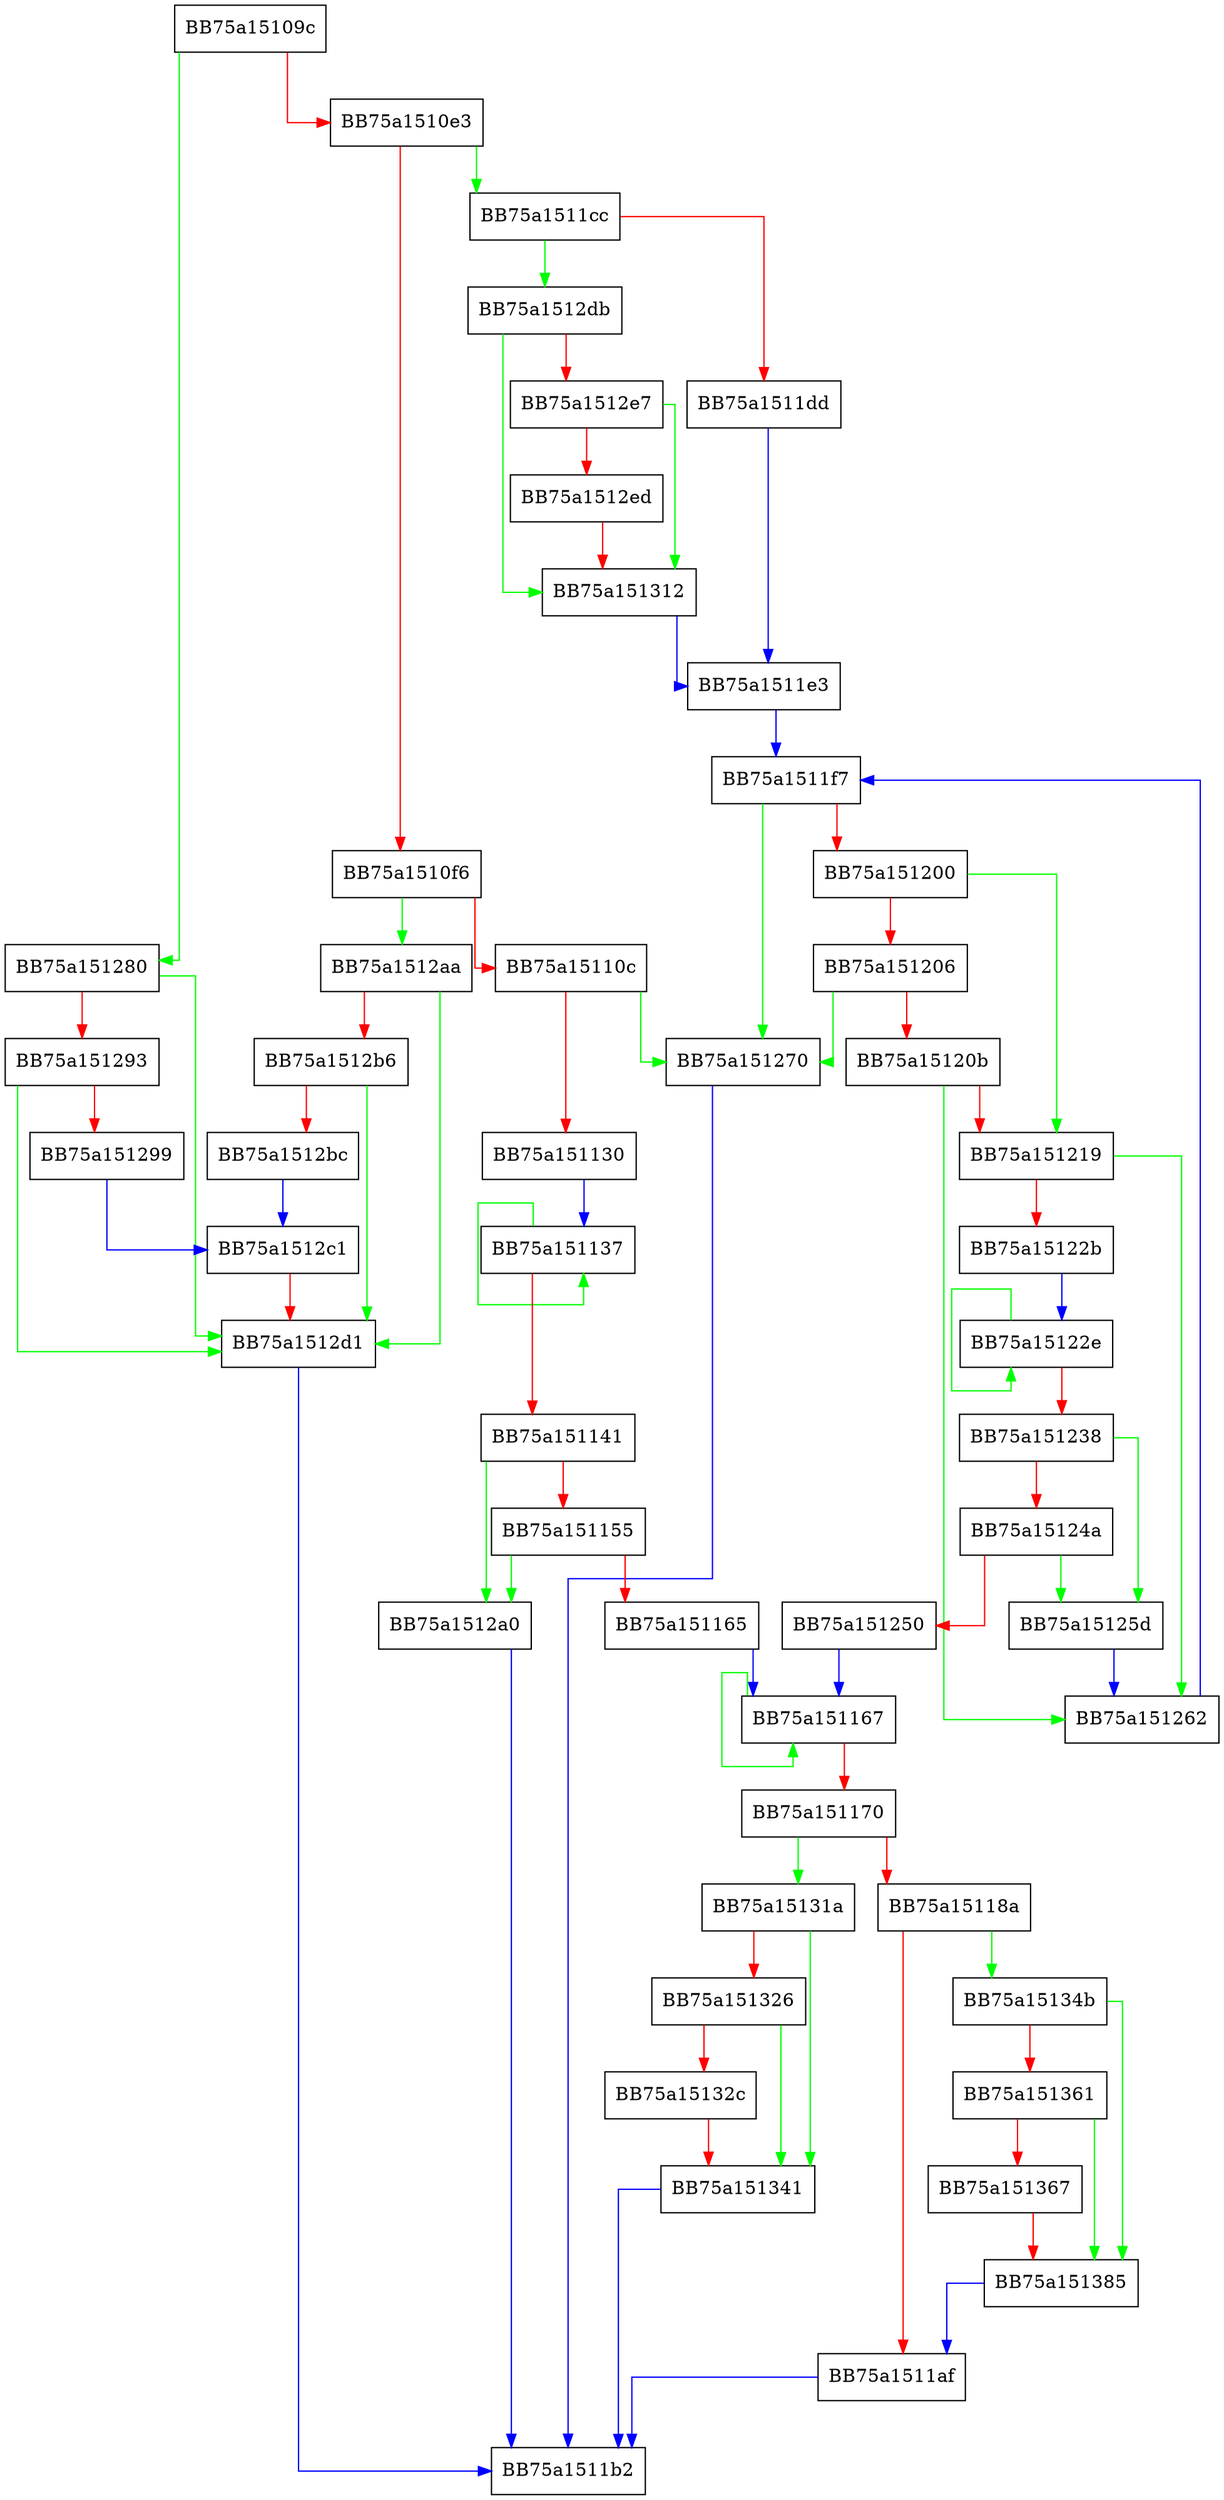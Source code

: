 digraph DeviceToWin32Path {
  node [shape="box"];
  graph [splines=ortho];
  BB75a15109c -> BB75a151280 [color="green"];
  BB75a15109c -> BB75a1510e3 [color="red"];
  BB75a1510e3 -> BB75a1511cc [color="green"];
  BB75a1510e3 -> BB75a1510f6 [color="red"];
  BB75a1510f6 -> BB75a1512aa [color="green"];
  BB75a1510f6 -> BB75a15110c [color="red"];
  BB75a15110c -> BB75a151270 [color="green"];
  BB75a15110c -> BB75a151130 [color="red"];
  BB75a151130 -> BB75a151137 [color="blue"];
  BB75a151137 -> BB75a151137 [color="green"];
  BB75a151137 -> BB75a151141 [color="red"];
  BB75a151141 -> BB75a1512a0 [color="green"];
  BB75a151141 -> BB75a151155 [color="red"];
  BB75a151155 -> BB75a1512a0 [color="green"];
  BB75a151155 -> BB75a151165 [color="red"];
  BB75a151165 -> BB75a151167 [color="blue"];
  BB75a151167 -> BB75a151167 [color="green"];
  BB75a151167 -> BB75a151170 [color="red"];
  BB75a151170 -> BB75a15131a [color="green"];
  BB75a151170 -> BB75a15118a [color="red"];
  BB75a15118a -> BB75a15134b [color="green"];
  BB75a15118a -> BB75a1511af [color="red"];
  BB75a1511af -> BB75a1511b2 [color="blue"];
  BB75a1511cc -> BB75a1512db [color="green"];
  BB75a1511cc -> BB75a1511dd [color="red"];
  BB75a1511dd -> BB75a1511e3 [color="blue"];
  BB75a1511e3 -> BB75a1511f7 [color="blue"];
  BB75a1511f7 -> BB75a151270 [color="green"];
  BB75a1511f7 -> BB75a151200 [color="red"];
  BB75a151200 -> BB75a151219 [color="green"];
  BB75a151200 -> BB75a151206 [color="red"];
  BB75a151206 -> BB75a151270 [color="green"];
  BB75a151206 -> BB75a15120b [color="red"];
  BB75a15120b -> BB75a151262 [color="green"];
  BB75a15120b -> BB75a151219 [color="red"];
  BB75a151219 -> BB75a151262 [color="green"];
  BB75a151219 -> BB75a15122b [color="red"];
  BB75a15122b -> BB75a15122e [color="blue"];
  BB75a15122e -> BB75a15122e [color="green"];
  BB75a15122e -> BB75a151238 [color="red"];
  BB75a151238 -> BB75a15125d [color="green"];
  BB75a151238 -> BB75a15124a [color="red"];
  BB75a15124a -> BB75a15125d [color="green"];
  BB75a15124a -> BB75a151250 [color="red"];
  BB75a151250 -> BB75a151167 [color="blue"];
  BB75a15125d -> BB75a151262 [color="blue"];
  BB75a151262 -> BB75a1511f7 [color="blue"];
  BB75a151270 -> BB75a1511b2 [color="blue"];
  BB75a151280 -> BB75a1512d1 [color="green"];
  BB75a151280 -> BB75a151293 [color="red"];
  BB75a151293 -> BB75a1512d1 [color="green"];
  BB75a151293 -> BB75a151299 [color="red"];
  BB75a151299 -> BB75a1512c1 [color="blue"];
  BB75a1512a0 -> BB75a1511b2 [color="blue"];
  BB75a1512aa -> BB75a1512d1 [color="green"];
  BB75a1512aa -> BB75a1512b6 [color="red"];
  BB75a1512b6 -> BB75a1512d1 [color="green"];
  BB75a1512b6 -> BB75a1512bc [color="red"];
  BB75a1512bc -> BB75a1512c1 [color="blue"];
  BB75a1512c1 -> BB75a1512d1 [color="red"];
  BB75a1512d1 -> BB75a1511b2 [color="blue"];
  BB75a1512db -> BB75a151312 [color="green"];
  BB75a1512db -> BB75a1512e7 [color="red"];
  BB75a1512e7 -> BB75a151312 [color="green"];
  BB75a1512e7 -> BB75a1512ed [color="red"];
  BB75a1512ed -> BB75a151312 [color="red"];
  BB75a151312 -> BB75a1511e3 [color="blue"];
  BB75a15131a -> BB75a151341 [color="green"];
  BB75a15131a -> BB75a151326 [color="red"];
  BB75a151326 -> BB75a151341 [color="green"];
  BB75a151326 -> BB75a15132c [color="red"];
  BB75a15132c -> BB75a151341 [color="red"];
  BB75a151341 -> BB75a1511b2 [color="blue"];
  BB75a15134b -> BB75a151385 [color="green"];
  BB75a15134b -> BB75a151361 [color="red"];
  BB75a151361 -> BB75a151385 [color="green"];
  BB75a151361 -> BB75a151367 [color="red"];
  BB75a151367 -> BB75a151385 [color="red"];
  BB75a151385 -> BB75a1511af [color="blue"];
}